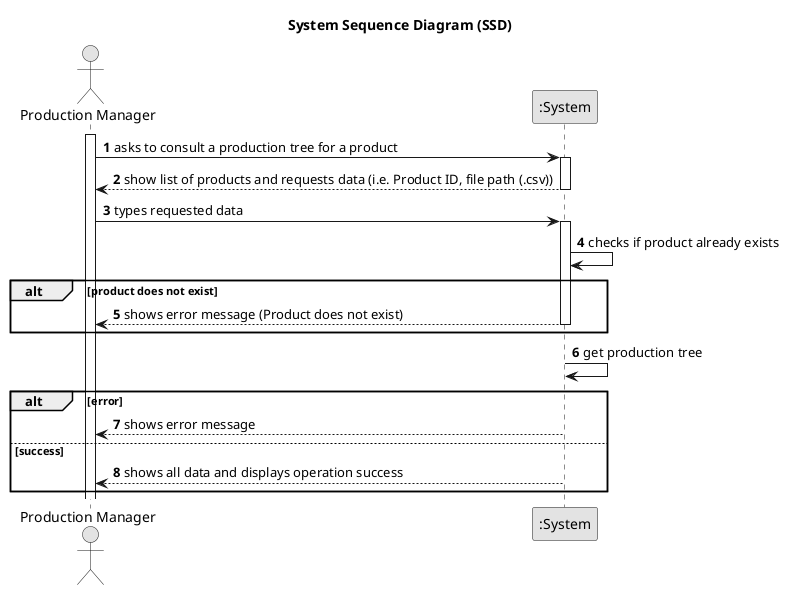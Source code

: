 @startuml
skinparam monochrome true
skinparam packageStyle rectangle
skinparam shadowing false

title System Sequence Diagram (SSD)

autonumber

actor "Production Manager" as PM
participant ":System" as System

activate PM

    PM -> System : asks to consult a production tree for a product
    activate System

        System --> PM : show list of products and requests data (i.e. Product ID, file path (.csv))
    deactivate System

    PM -> System : types requested data
    activate System

        System -> System : checks if product already exists
            alt product does not exist
                    System --> PM : shows error message (Product does not exist)
                deactivate System
            end

        System -> System : get production tree

                alt error
                    System --> PM : shows error message
                    deactivate System
                else success
                    System --> PM : shows all data and displays operation success
                    deactivate System
                end

@enduml
